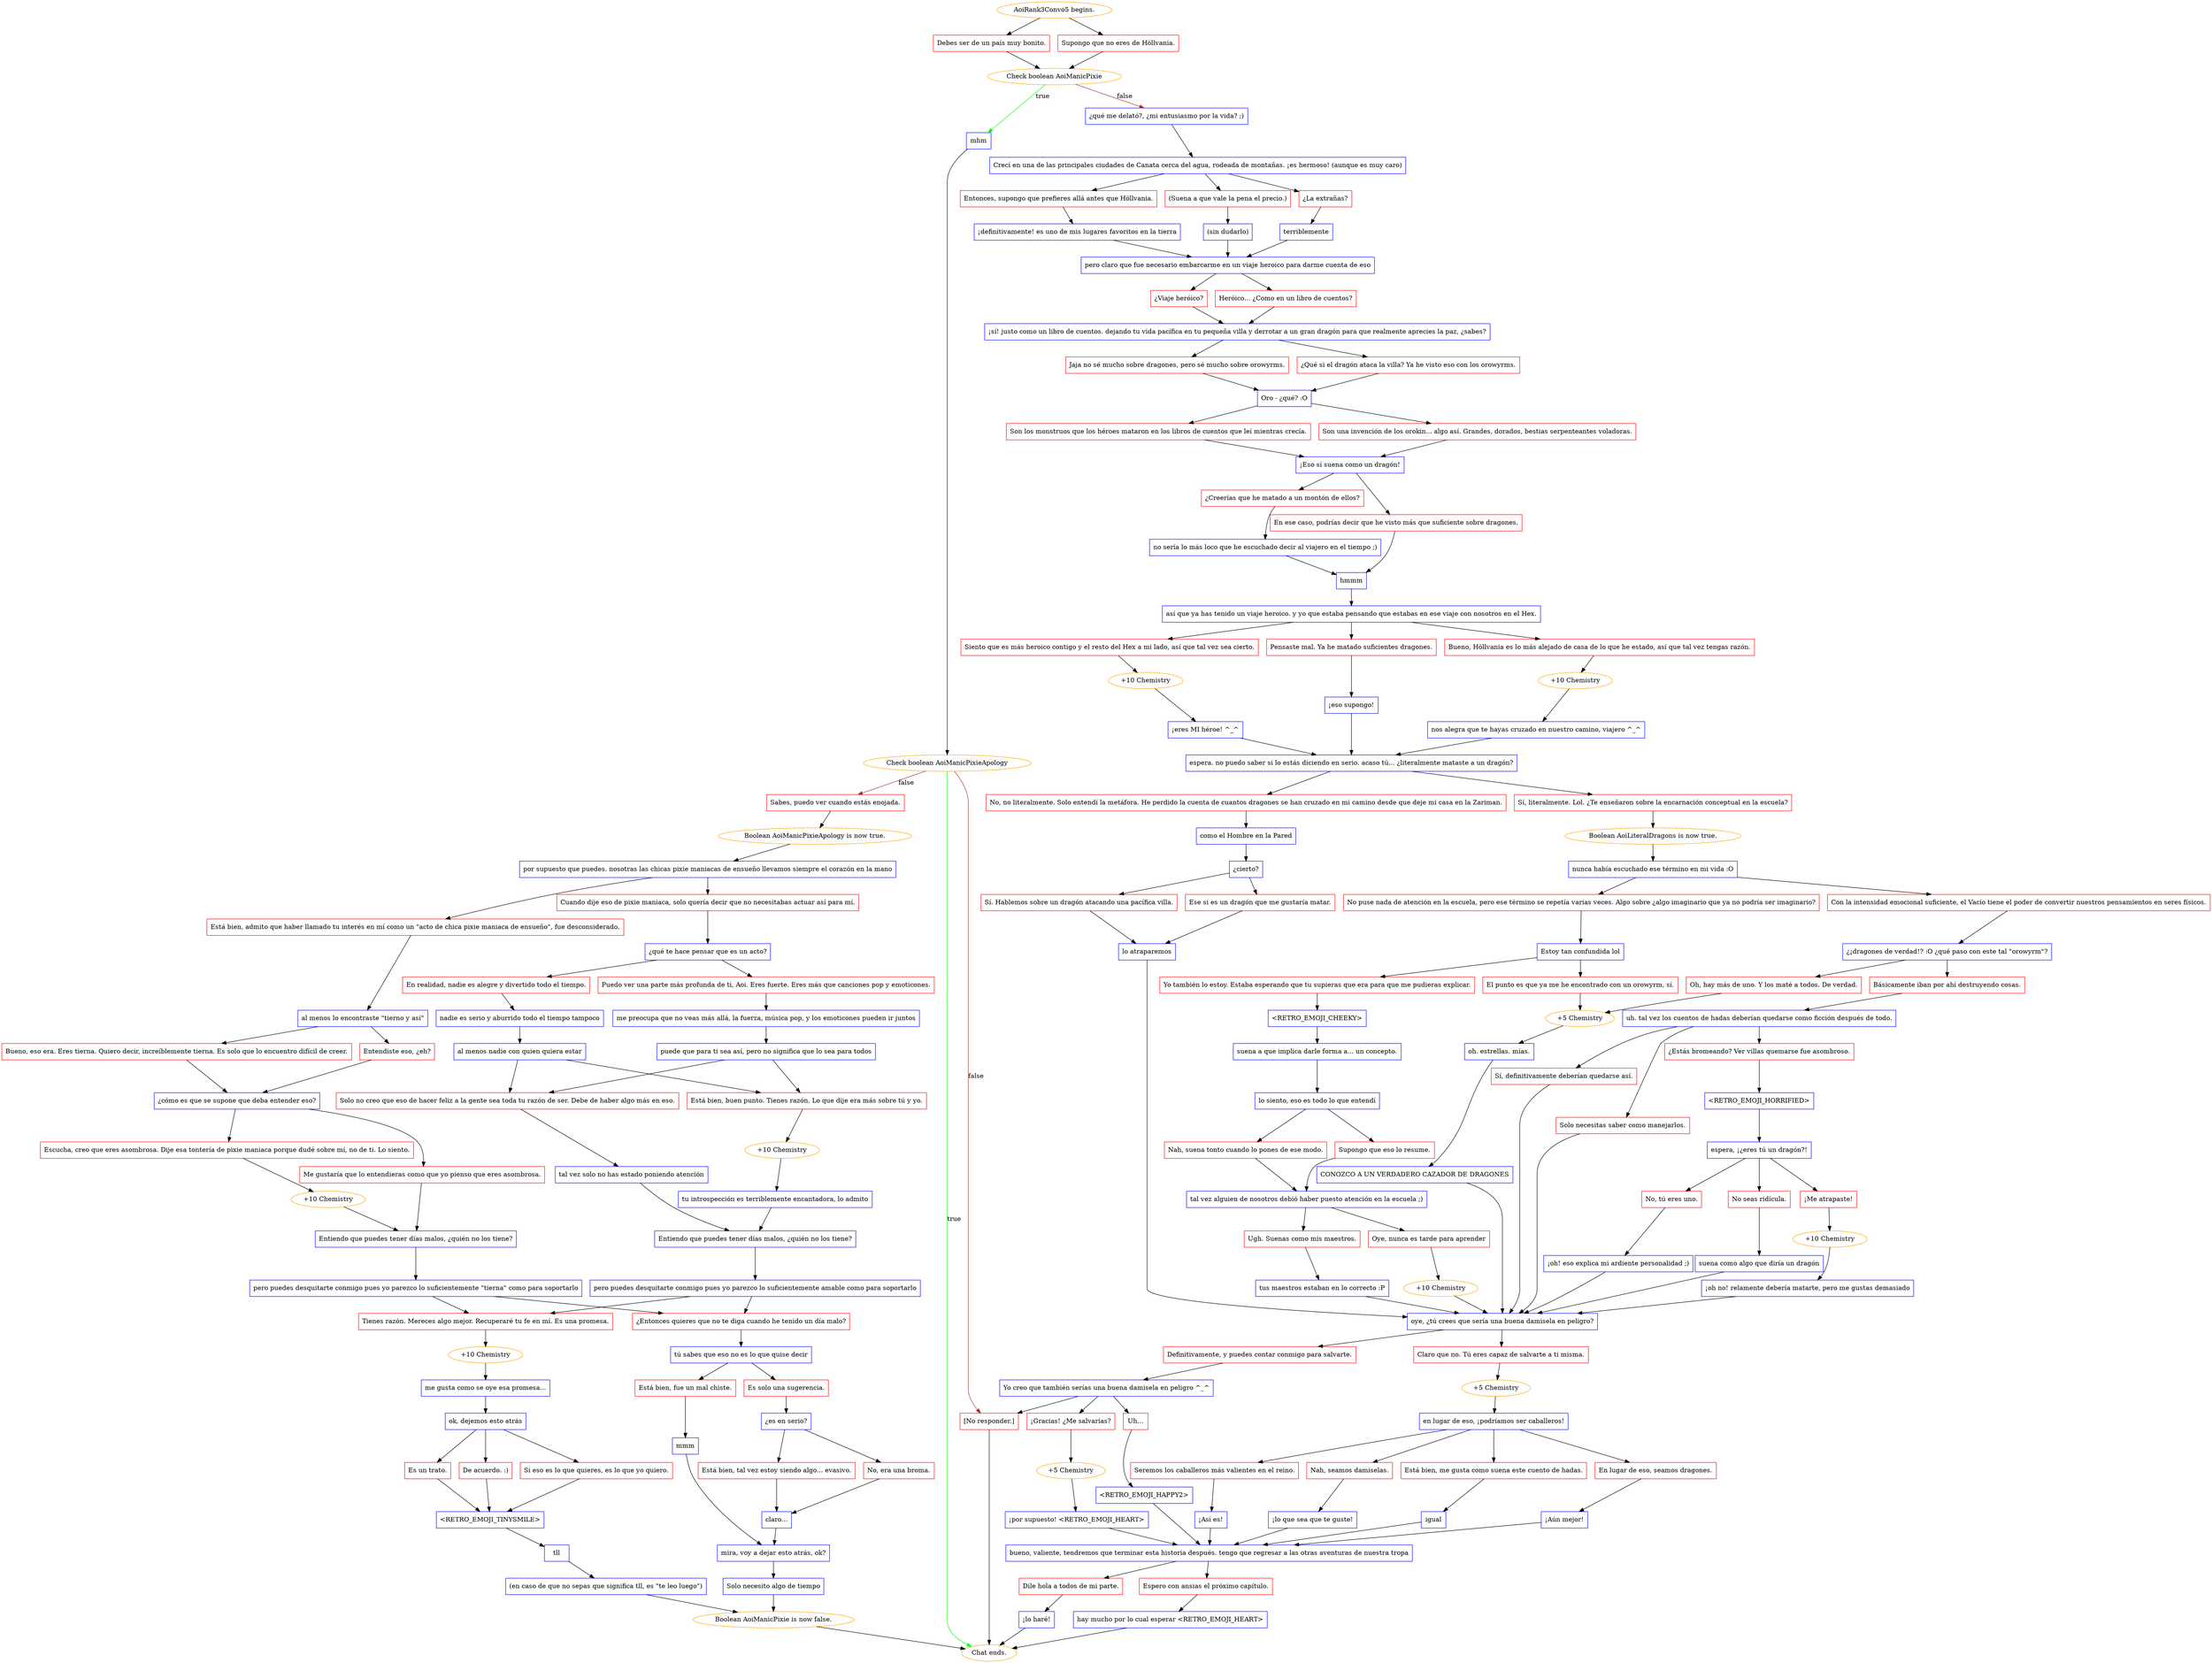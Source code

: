digraph {
	"AoiRank3Convo5 begins." [color=orange];
		"AoiRank3Convo5 begins." -> j4161586980;
		"AoiRank3Convo5 begins." -> j3822811596;
	j4161586980 [label="Debes ser de un país muy bonito.",shape=box,color=red];
		j4161586980 -> j2667000972;
	j3822811596 [label="Supongo que no eres de Höllvania.",shape=box,color=red];
		j3822811596 -> j2667000972;
	j2667000972 [label="Check boolean AoiManicPixie",color=orange];
		j2667000972 -> j1398128803 [label=true,color=green];
		j2667000972 -> j4277752209 [label=false,color=brown];
	j1398128803 [label="mhm",shape=box,color=blue];
		j1398128803 -> j1570464789;
	j4277752209 [label="¿qué me delató?, ¿mi entusiasmo por la vida? ;)",shape=box,color=blue];
		j4277752209 -> j1607607767;
	j1570464789 [label="Check boolean AoiManicPixieApology",color=orange];
		j1570464789 -> "Chat ends." [label=true,color=green];
		j1570464789 -> j2920266858 [label=false,color=brown];
		j1570464789 -> j2967050643 [label=false,color=brown];
	j1607607767 [label="Crecí en una de las principales ciudades de Canata cerca del agua, rodeada de montañas. ¡es hermoso! (aunque es muy caro)",shape=box,color=blue];
		j1607607767 -> j141974128;
		j1607607767 -> j3907195166;
		j1607607767 -> j3970235687;
	"Chat ends." [color=orange];
	j2920266858 [label="Sabes, puedo ver cuando estás enojada.",shape=box,color=red];
		j2920266858 -> j3357966728;
	j2967050643 [label="[No responder.]",shape=box,color=red];
		j2967050643 -> "Chat ends.";
	j141974128 [label="¿La extrañas?",shape=box,color=red];
		j141974128 -> j1945461293;
	j3907195166 [label="Entonces, supongo que prefieres allá antes que Höllvania.",shape=box,color=red];
		j3907195166 -> j2150135864;
	j3970235687 [label="(Suena a que vale la pena el precio.)",shape=box,color=red];
		j3970235687 -> j2787078160;
	j3357966728 [label="Boolean AoiManicPixieApology is now true.",color=orange];
		j3357966728 -> j334590510;
	j1945461293 [label="terriblemente",shape=box,color=blue];
		j1945461293 -> j2282771716;
	j2150135864 [label="¡definitivamente! es uno de mis lugares favoritos en la tierra",shape=box,color=blue];
		j2150135864 -> j2282771716;
	j2787078160 [label="(sin dudarlo)",shape=box,color=blue];
		j2787078160 -> j2282771716;
	j334590510 [label="por supuesto que puedes. nosotras las chicas pixie maniacas de ensueño llevamos siempre el corazón en la mano",shape=box,color=blue];
		j334590510 -> j2764533786;
		j334590510 -> j2318059901;
	j2282771716 [label="pero claro que fue necesario embarcarme en un viaje heroico para darme cuenta de eso",shape=box,color=blue];
		j2282771716 -> j3540901334;
		j2282771716 -> j410202438;
	j2764533786 [label="Está bien, admito que haber llamado tu interés en mí como un \"acto de chica pixie maniaca de ensueño\", fue desconsiderado.",shape=box,color=red];
		j2764533786 -> j3730334884;
	j2318059901 [label="Cuando dije eso de pixie maniaca, solo quería decir que no necesitabas actuar así para mí.",shape=box,color=red];
		j2318059901 -> j1515207648;
	j3540901334 [label="¿Viaje heróico?",shape=box,color=red];
		j3540901334 -> j1991303580;
	j410202438 [label="Heróico... ¿Como en un libro de cuentos?",shape=box,color=red];
		j410202438 -> j1991303580;
	j3730334884 [label="al menos lo encontraste \"tierno y así\"",shape=box,color=blue];
		j3730334884 -> j4042599499;
		j3730334884 -> j52349213;
	j1515207648 [label="¿qué te hace pensar que es un acto?",shape=box,color=blue];
		j1515207648 -> j1465390463;
		j1515207648 -> j2576453624;
	j1991303580 [label="¡sí! justo como un libro de cuentos. dejando tu vida pacífica en tu pequeña villa y derrotar a un gran dragón para que realmente aprecies la paz, ¿sabes?",shape=box,color=blue];
		j1991303580 -> j3095720954;
		j1991303580 -> j417910820;
	j4042599499 [label="Bueno, eso era. Eres tierna. Quiero decir, increíblemente tierna. Es solo que lo encuentro difícil de creer.",shape=box,color=red];
		j4042599499 -> j1385420642;
	j52349213 [label="Entendiste eso, ¿eh?",shape=box,color=red];
		j52349213 -> j1385420642;
	j1465390463 [label="En realidad, nadie es alegre y divertido todo el tiempo.",shape=box,color=red];
		j1465390463 -> j2404588953;
	j2576453624 [label="Puedo ver una parte más profunda de ti, Aoi. Eres fuerte. Eres más que canciones pop y emoticones.",shape=box,color=red];
		j2576453624 -> j1741705243;
	j3095720954 [label="Jaja no sé mucho sobre dragones, pero sé mucho sobre orowyrms.",shape=box,color=red];
		j3095720954 -> j1094701826;
	j417910820 [label="¿Qué si el dragón ataca la villa? Ya he visto eso con los orowyrms.",shape=box,color=red];
		j417910820 -> j1094701826;
	j1385420642 [label="¿cómo es que se supone que deba entender eso?",shape=box,color=blue];
		j1385420642 -> j3980436945;
		j1385420642 -> j2383300855;
	j2404588953 [label="nadie es serio y aburrido todo el tiempo tampoco",shape=box,color=blue];
		j2404588953 -> j1838408328;
	j1741705243 [label="me preocupa que no veas más allá, la fuerza, música pop, y los emoticones pueden ir juntos",shape=box,color=blue];
		j1741705243 -> j3365816572;
	j1094701826 [label="Oro - ¿qué? :O",shape=box,color=blue];
		j1094701826 -> j2396420585;
		j1094701826 -> j3130559839;
	j3980436945 [label="Escucha, creo que eres asombrosa. Dije esa tontería de pixie maniaca porque dudé sobre mí, no de ti. Lo siento.",shape=box,color=red];
		j3980436945 -> j4179541434;
	j2383300855 [label="Me gustaría que lo entendieras como que yo pienso que eres asombrosa.",shape=box,color=red];
		j2383300855 -> j1370023157;
	j1838408328 [label="al menos nadie con quien quiera estar",shape=box,color=blue];
		j1838408328 -> j2676266038;
		j1838408328 -> j2002685256;
	j3365816572 [label="puede que para ti sea así, pero no significa que lo sea para todos",shape=box,color=blue];
		j3365816572 -> j2002685256;
		j3365816572 -> j2676266038;
	j2396420585 [label="Son los monstruos que los héroes mataron en los libros de cuentos que leí mientras crecía.",shape=box,color=red];
		j2396420585 -> j2962061272;
	j3130559839 [label="Son una invención de los orokin... algo así. Grandes, dorados, bestias serpenteantes voladoras.",shape=box,color=red];
		j3130559839 -> j2962061272;
	j4179541434 [label="+10 Chemistry",color=orange];
		j4179541434 -> j1370023157;
	j1370023157 [label="Entiendo que puedes tener días malos, ¿quién no los tiene?",shape=box,color=blue];
		j1370023157 -> j2251766705;
	j2676266038 [label="Solo no creo que eso de hacer feliz a la gente sea toda tu razón de ser. Debe de haber algo más en eso.",shape=box,color=red];
		j2676266038 -> j1194165240;
	j2002685256 [label="Está bien, buen punto. Tienes razón. Lo que dije era más sobre tú y yo.",shape=box,color=red];
		j2002685256 -> j1014173496;
	j2962061272 [label="¡Eso sí suena como un dragón!",shape=box,color=blue];
		j2962061272 -> j796095131;
		j2962061272 -> j1388081207;
	j2251766705 [label="pero puedes desquitarte conmigo pues yo parezco lo suficientemente \"tierna\" como para soportarlo",shape=box,color=blue];
		j2251766705 -> j2896734718;
		j2251766705 -> j230219456;
	j1194165240 [label="tal vez solo no has estado poniendo atención",shape=box,color=blue];
		j1194165240 -> j955430347;
	j1014173496 [label="+10 Chemistry",color=orange];
		j1014173496 -> j2348995054;
	j796095131 [label="¿Creerías que he matado a un montón de ellos?",shape=box,color=red];
		j796095131 -> j2530798842;
	j1388081207 [label="En ese caso, podrías decir que he visto más que suficiente sobre dragones.",shape=box,color=red];
		j1388081207 -> j2760322452;
	j2896734718 [label="Tienes razón. Mereces algo mejor. Recuperaré tu fe en mí. Es una promesa.",shape=box,color=red];
		j2896734718 -> j207884906;
	j230219456 [label="¿Entonces quieres que no te diga cuando he tenido un día malo?",shape=box,color=red];
		j230219456 -> j1484353182;
	j955430347 [label="Entiendo que puedes tener días malos, ¿quién no los tiene?",shape=box,color=blue];
		j955430347 -> j3916287183;
	j2348995054 [label="tu introspección es terriblemente encantadora, lo admito",shape=box,color=blue];
		j2348995054 -> j955430347;
	j2530798842 [label="no sería lo más loco que he escuchado decir al viajero en el tiempo ;)",shape=box,color=blue];
		j2530798842 -> j2760322452;
	j2760322452 [label="hmmm",shape=box,color=blue];
		j2760322452 -> j2108757451;
	j207884906 [label="+10 Chemistry",color=orange];
		j207884906 -> j3187275980;
	j1484353182 [label="tú sabes que eso no es lo que quise decir",shape=box,color=blue];
		j1484353182 -> j1605080797;
		j1484353182 -> j3471186177;
	j3916287183 [label="pero puedes desquitarte conmigo pues yo parezco lo suficientemente amable como para soportarlo",shape=box,color=blue];
		j3916287183 -> j2896734718;
		j3916287183 -> j230219456;
	j2108757451 [label="así que ya has tenido un viaje heroico. y yo que estaba pensando que estabas en ese viaje con nosotros en el Hex.",shape=box,color=blue];
		j2108757451 -> j2955999039;
		j2108757451 -> j805237542;
		j2108757451 -> j2008021645;
	j3187275980 [label="me gusta como se oye esa promesa...",shape=box,color=blue];
		j3187275980 -> j1110373730;
	j1605080797 [label="Es solo una sugerencia.",shape=box,color=red];
		j1605080797 -> j390695366;
	j3471186177 [label="Está bien, fue un mal chiste.",shape=box,color=red];
		j3471186177 -> j1094284870;
	j2955999039 [label="Bueno, Höllvania es lo más alejado de casa de lo que he estado, así que tal vez tengas razón.",shape=box,color=red];
		j2955999039 -> j2040561684;
	j805237542 [label="Siento que es más heroico contigo y el resto del Hex a mi lado, así que tal vez sea cierto.",shape=box,color=red];
		j805237542 -> j1745056388;
	j2008021645 [label="Pensaste mal. Ya he matado suficientes dragones.",shape=box,color=red];
		j2008021645 -> j1545744218;
	j1110373730 [label="ok, dejemos esto atrás",shape=box,color=blue];
		j1110373730 -> j1014087461;
		j1110373730 -> j517437420;
		j1110373730 -> j1899309857;
	j390695366 [label="¿es en serio?",shape=box,color=blue];
		j390695366 -> j1855944691;
		j390695366 -> j4017889887;
	j1094284870 [label="mmm",shape=box,color=blue];
		j1094284870 -> j1407107088;
	j2040561684 [label="+10 Chemistry",color=orange];
		j2040561684 -> j3389524365;
	j1745056388 [label="+10 Chemistry",color=orange];
		j1745056388 -> j2902794892;
	j1545744218 [label="¡eso supongo!",shape=box,color=blue];
		j1545744218 -> j2776420244;
	j1014087461 [label="Es un trato.",shape=box,color=red];
		j1014087461 -> j3800307068;
	j517437420 [label="De acuerdo. :)",shape=box,color=red];
		j517437420 -> j3800307068;
	j1899309857 [label="Si eso es lo que quieres, es lo que yo quiero.",shape=box,color=red];
		j1899309857 -> j3800307068;
	j1855944691 [label="Está bien, tal vez estoy siendo algo... evasivo.",shape=box,color=red];
		j1855944691 -> j436179621;
	j4017889887 [label="No, era una broma.",shape=box,color=red];
		j4017889887 -> j436179621;
	j1407107088 [label="mira, voy a dejar esto atrás, ok?",shape=box,color=blue];
		j1407107088 -> j321544756;
	j3389524365 [label="nos alegra que te hayas cruzado en nuestro camino, viajero ^_^",shape=box,color=blue];
		j3389524365 -> j2776420244;
	j2902794892 [label="¡eres MI héroe! ^_^",shape=box,color=blue];
		j2902794892 -> j2776420244;
	j2776420244 [label="espera. no puedo saber si lo estás diciendo en serio. acaso tú... ¿literalmente mataste a un dragón?",shape=box,color=blue];
		j2776420244 -> j3903098377;
		j2776420244 -> j2726784158;
	j3800307068 [label="<RETRO_EMOJI_TINYSMILE>",shape=box,color=blue];
		j3800307068 -> j4027134817;
	j436179621 [label="claro...",shape=box,color=blue];
		j436179621 -> j1407107088;
	j321544756 [label="Solo necesito algo de tiempo",shape=box,color=blue];
		j321544756 -> j4025535607;
	j3903098377 [label="Sí, literalmente. Lol. ¿Te enseñaron sobre la encarnación conceptual en la escuela?",shape=box,color=red];
		j3903098377 -> j944280389;
	j2726784158 [label="No, no literalmente. Solo entendí la metáfora. He perdido la cuenta de cuantos dragones se han cruzado en mi camino desde que deje mi casa en la Zariman.",shape=box,color=red];
		j2726784158 -> j2911775200;
	j4027134817 [label="tll",shape=box,color=blue];
		j4027134817 -> j399147483;
	j4025535607 [label="Boolean AoiManicPixie is now false.",color=orange];
		j4025535607 -> "Chat ends.";
	j944280389 [label="Boolean AoiLiteralDragons is now true.",color=orange];
		j944280389 -> j2253851427;
	j2911775200 [label="como el Hombre en la Pared",shape=box,color=blue];
		j2911775200 -> j3837328379;
	j399147483 [label="(en caso de que no sepas que significa tll, es \"te leo luego\")",shape=box,color=blue];
		j399147483 -> j4025535607;
	j2253851427 [label="nunca había escuchado ese término en mi vida :O",shape=box,color=blue];
		j2253851427 -> j2334651146;
		j2253851427 -> j3744437118;
	j3837328379 [label="¿cierto?",shape=box,color=blue];
		j3837328379 -> j1282750177;
		j3837328379 -> j1671667783;
	j2334651146 [label="No puse nada de atención en la escuela, pero ese término se repetía varias veces. Algo sobre ¿algo imaginario que ya no podría ser imaginario?",shape=box,color=red];
		j2334651146 -> j3186699781;
	j3744437118 [label="Con la intensidad emocional suficiente, el Vacío tiene el poder de convertir nuestros pensamientos en seres físicos.",shape=box,color=red];
		j3744437118 -> j3896373014;
	j1282750177 [label="Sí. Hablemos sobre un dragón atacando una pacífica villa.",shape=box,color=red];
		j1282750177 -> j3506512519;
	j1671667783 [label="Ese si es un dragón que me gustaría matar.",shape=box,color=red];
		j1671667783 -> j3506512519;
	j3186699781 [label="Estoy tan confundida lol",shape=box,color=blue];
		j3186699781 -> j4016792842;
		j3186699781 -> j3388471878;
	j3896373014 [label="¿¡dragones de verdad!? :O ¿qué paso con este tal \"orowyrm\"?",shape=box,color=blue];
		j3896373014 -> j1702122288;
		j3896373014 -> j3923570257;
	j3506512519 [label="lo atraparemos",shape=box,color=blue];
		j3506512519 -> j108610376;
	j4016792842 [label="Yo también lo estoy. Estaba esperando que tu supieras que era para que me pudieras explicar.",shape=box,color=red];
		j4016792842 -> j2755916543;
	j3388471878 [label="El punto es que ya me he encontrado con un orowyrm, sí.",shape=box,color=red];
		j3388471878 -> j830794607;
	j1702122288 [label="Oh, hay más de uno. Y los maté a todos. De verdad.",shape=box,color=red];
		j1702122288 -> j830794607;
	j3923570257 [label="Básicamente iban por ahí destruyendo cosas.",shape=box,color=red];
		j3923570257 -> j1424151799;
	j108610376 [label="oye, ¿tú crees que sería una buena damisela en peligro?",shape=box,color=blue];
		j108610376 -> j4080707650;
		j108610376 -> j3946494141;
	j2755916543 [label="<RETRO_EMOJI_CHEEKY>",shape=box,color=blue];
		j2755916543 -> j4276253915;
	j830794607 [label="+5 Chemistry",color=orange];
		j830794607 -> j1233359968;
	j1424151799 [label="uh. tal vez los cuentos de hadas deberían quedarse como ficción después de todo.",shape=box,color=blue];
		j1424151799 -> j834509171;
		j1424151799 -> j2584774004;
		j1424151799 -> j981029029;
	j4080707650 [label="Definitivamente, y puedes contar conmigo para salvarte.",shape=box,color=red];
		j4080707650 -> j3467883613;
	j3946494141 [label="Claro que no. Tú eres capaz de salvarte a ti misma.",shape=box,color=red];
		j3946494141 -> j2601692603;
	j4276253915 [label="suena a que implica darle forma a... un concepto.",shape=box,color=blue];
		j4276253915 -> j3859536892;
	j1233359968 [label="oh. estrellas. mías.",shape=box,color=blue];
		j1233359968 -> j3359465352;
	j834509171 [label="Sí, definitivamente deberían quedarse así.",shape=box,color=red];
		j834509171 -> j108610376;
	j2584774004 [label="Solo necesitas saber como manejarlos.",shape=box,color=red];
		j2584774004 -> j108610376;
	j981029029 [label="¿Estás bromeando? Ver villas quemarse fue asombroso.",shape=box,color=red];
		j981029029 -> j3594771887;
	j3467883613 [label="Yo creo que también serías una buena damisela en peligro ^_^",shape=box,color=blue];
		j3467883613 -> j2374876094;
		j3467883613 -> j3125434622;
		j3467883613 -> j2967050643;
	j2601692603 [label="+5 Chemistry",color=orange];
		j2601692603 -> j3030049560;
	j3859536892 [label="lo siento, eso es todo lo que entendí",shape=box,color=blue];
		j3859536892 -> j3513292178;
		j3859536892 -> j805389287;
	j3359465352 [label="CONOZCO A UN VERDADERO CAZADOR DE DRAGONES",shape=box,color=blue];
		j3359465352 -> j108610376;
	j3594771887 [label="<RETRO_EMOJI_HORRIFIED>",shape=box,color=blue];
		j3594771887 -> j1098247556;
	j2374876094 [label="¡Gracias! ¿Me salvarías?",shape=box,color=red];
		j2374876094 -> j1546775011;
	j3125434622 [label="Uh...",shape=box,color=red];
		j3125434622 -> j3518578755;
	j3030049560 [label="en lugar de eso, ¡podríamos ser caballeros!",shape=box,color=blue];
		j3030049560 -> j3664376283;
		j3030049560 -> j3891652046;
		j3030049560 -> j3036183966;
		j3030049560 -> j3660387819;
	j3513292178 [label="Supongo que eso lo resume.",shape=box,color=red];
		j3513292178 -> j2156013729;
	j805389287 [label="Nah, suena tonto cuando lo pones de ese modo.",shape=box,color=red];
		j805389287 -> j2156013729;
	j1098247556 [label="espera, ¡¿eres tú un dragón?!",shape=box,color=blue];
		j1098247556 -> j1013325191;
		j1098247556 -> j2411170231;
		j1098247556 -> j3599563149;
	j1546775011 [label="+5 Chemistry",color=orange];
		j1546775011 -> j2526140719;
	j3518578755 [label="<RETRO_EMOJI_HAPPY2>",shape=box,color=blue];
		j3518578755 -> j495255712;
	j3664376283 [label="Está bien, me gusta como suena este cuento de hadas.",shape=box,color=red];
		j3664376283 -> j1935300983;
	j3891652046 [label="En lugar de eso, seamos dragones.",shape=box,color=red];
		j3891652046 -> j3760043263;
	j3036183966 [label="Seremos los caballeros más valientes en el reino.",shape=box,color=red];
		j3036183966 -> j1056394771;
	j3660387819 [label="Nah, seamos damiselas.",shape=box,color=red];
		j3660387819 -> j2196690498;
	j2156013729 [label="tal vez alguien de nosotros debió haber puesto atención en la escuela ;)",shape=box,color=blue];
		j2156013729 -> j151585352;
		j2156013729 -> j3209843475;
	j1013325191 [label="¡Me atrapaste!",shape=box,color=red];
		j1013325191 -> j755351630;
	j2411170231 [label="No, tú eres uno.",shape=box,color=red];
		j2411170231 -> j2453678603;
	j3599563149 [label="No seas ridícula.",shape=box,color=red];
		j3599563149 -> j2654128947;
	j2526140719 [label="¡por supuesto! <RETRO_EMOJI_HEART>",shape=box,color=blue];
		j2526140719 -> j495255712;
	j495255712 [label="bueno, valiente, tendremos que terminar esta historia después. tengo que regresar a las otras aventuras de nuestra tropa",shape=box,color=blue];
		j495255712 -> j22661102;
		j495255712 -> j158284451;
	j1935300983 [label="igual",shape=box,color=blue];
		j1935300983 -> j495255712;
	j3760043263 [label="¡Aún mejor!",shape=box,color=blue];
		j3760043263 -> j495255712;
	j1056394771 [label="¡Así es!",shape=box,color=blue];
		j1056394771 -> j495255712;
	j2196690498 [label="¡lo que sea que te guste!",shape=box,color=blue];
		j2196690498 -> j495255712;
	j151585352 [label="Oye, nunca es tarde para aprender",shape=box,color=red];
		j151585352 -> j3853822114;
	j3209843475 [label="Ugh. Suenas como mis maestros.",shape=box,color=red];
		j3209843475 -> j143030854;
	j755351630 [label="+10 Chemistry",color=orange];
		j755351630 -> j2977545272;
	j2453678603 [label="¡oh! eso explica mi ardiente personalidad ;)",shape=box,color=blue];
		j2453678603 -> j108610376;
	j2654128947 [label="suena como algo que diría un dragón",shape=box,color=blue];
		j2654128947 -> j108610376;
	j22661102 [label="Dile hola a todos de mi parte.",shape=box,color=red];
		j22661102 -> j4239586584;
	j158284451 [label="Espero con ansias el próximo capítulo.",shape=box,color=red];
		j158284451 -> j201436033;
	j3853822114 [label="+10 Chemistry",color=orange];
		j3853822114 -> j108610376;
	j143030854 [label="tus maestros estaban en lo correcto :P",shape=box,color=blue];
		j143030854 -> j108610376;
	j2977545272 [label="¡oh no! relamente debería matarte, pero me gustas demasiado",shape=box,color=blue];
		j2977545272 -> j108610376;
	j4239586584 [label="¡lo haré!",shape=box,color=blue];
		j4239586584 -> "Chat ends.";
	j201436033 [label="hay mucho por lo cual esperar <RETRO_EMOJI_HEART>",shape=box,color=blue];
		j201436033 -> "Chat ends.";
}